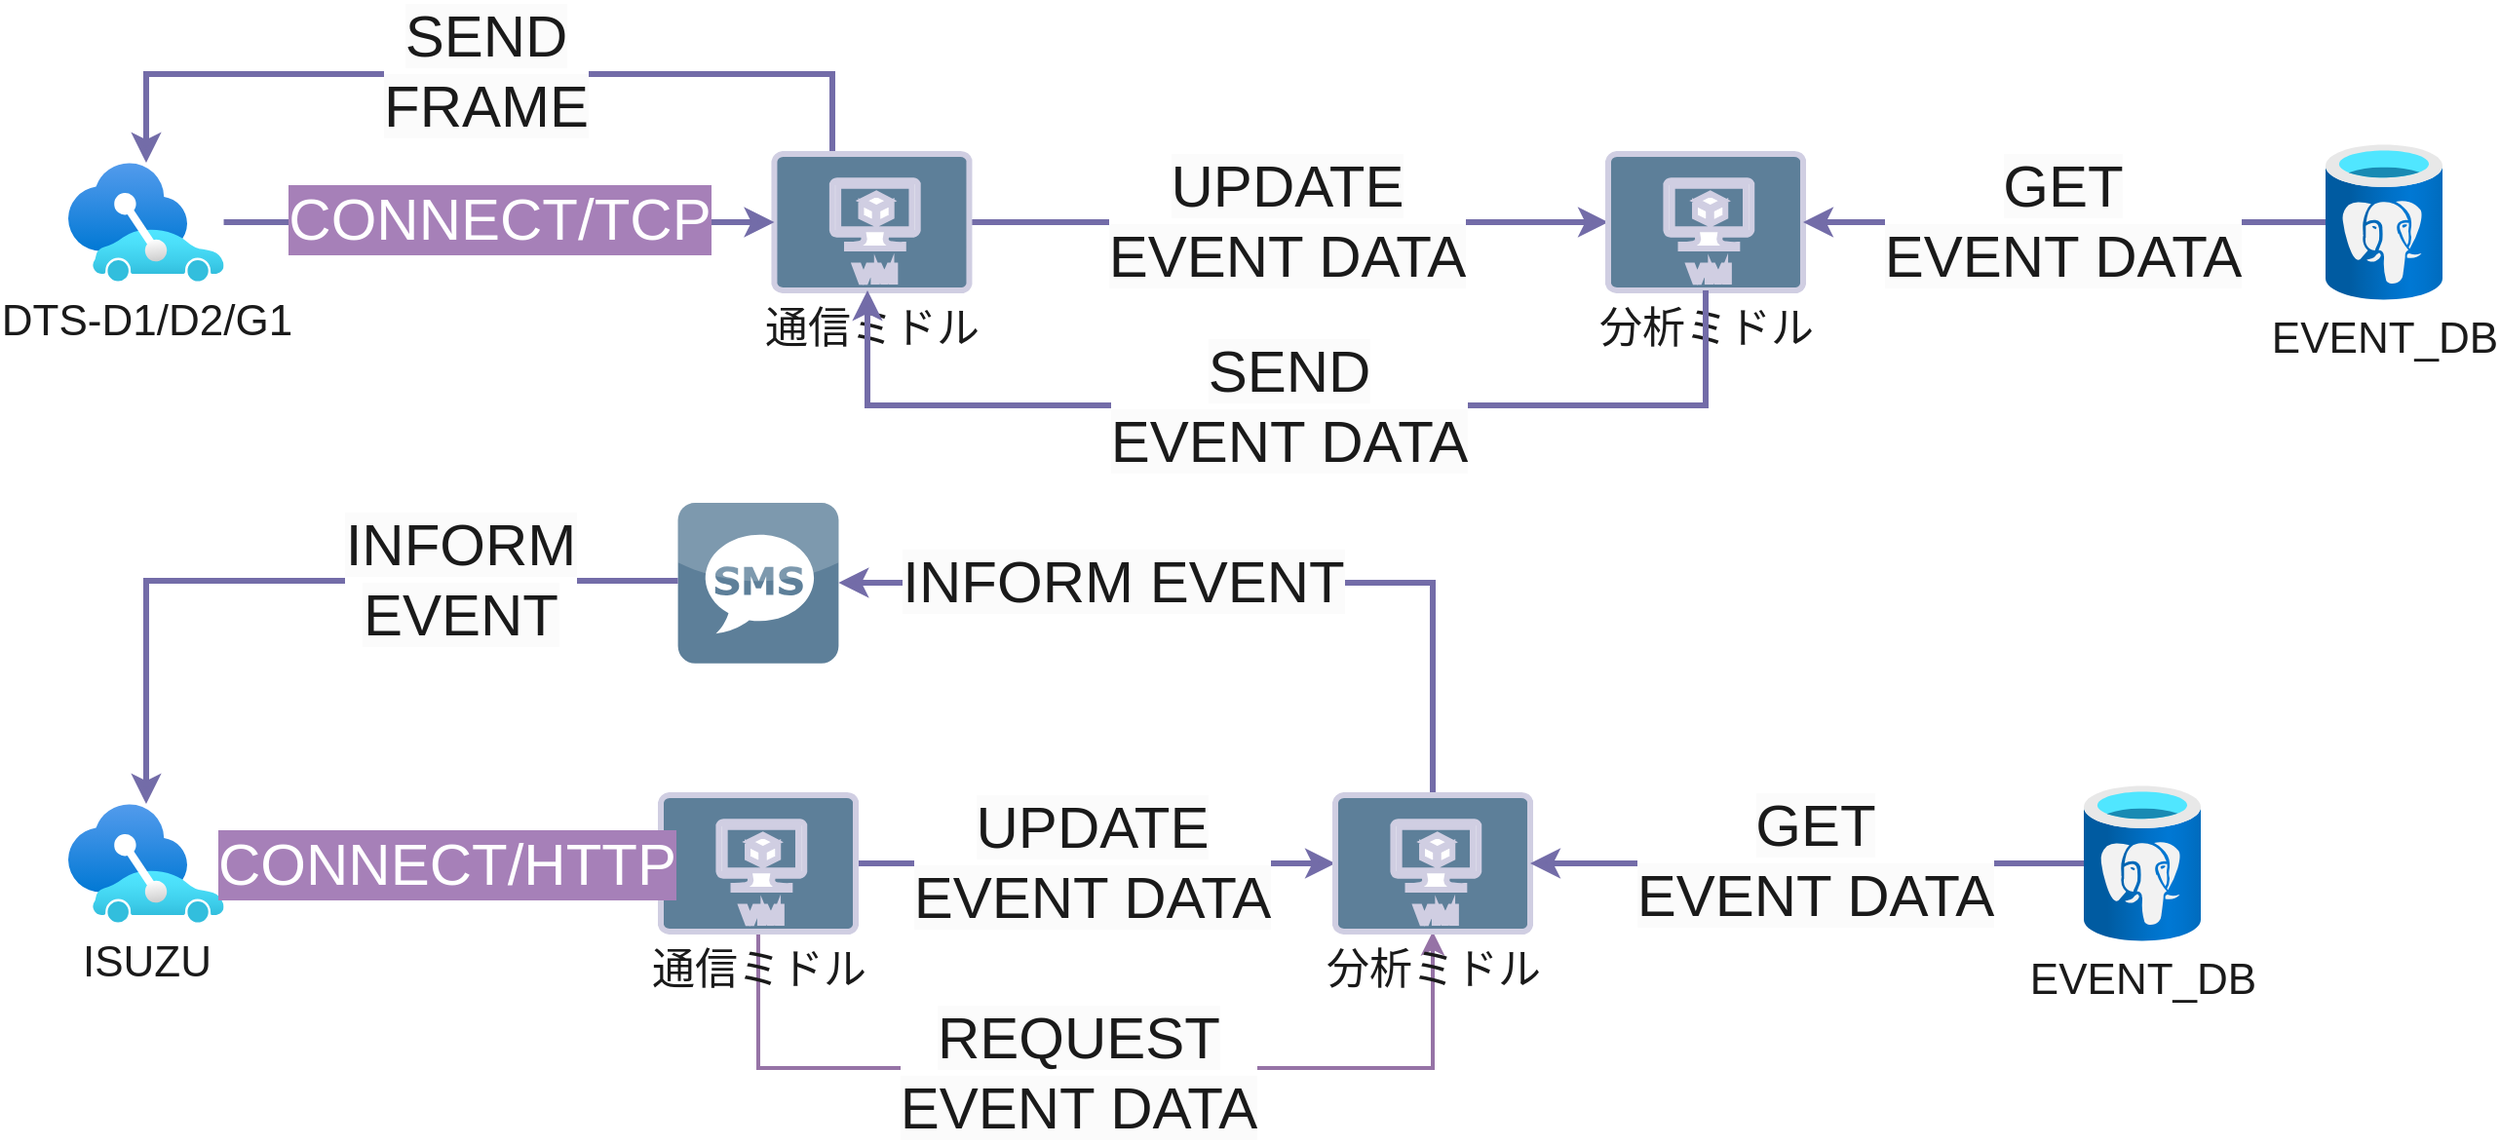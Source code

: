 <mxfile version="24.7.16" pages="3">
  <diagram name="V3-TTI" id="n_-BP2Z6rM-4rdSZ633D">
    <mxGraphModel dx="1467" dy="806" grid="1" gridSize="10" guides="1" tooltips="1" connect="1" arrows="1" fold="1" page="1" pageScale="1" pageWidth="827" pageHeight="1169" math="0" shadow="0">
      <root>
        <mxCell id="0" />
        <mxCell id="1" parent="0" />
        <mxCell id="bnF_GTkMxTmzhYA7cZSp-13" style="edgeStyle=orthogonalEdgeStyle;rounded=0;orthogonalLoop=1;jettySize=auto;html=1;startArrow=none;startFill=0;endArrow=classic;endFill=1;strokeWidth=3;strokeColor=#736CA8;labelBackgroundColor=none;fontColor=default;fontSize=22;" parent="1" source="bnF_GTkMxTmzhYA7cZSp-1" target="bnF_GTkMxTmzhYA7cZSp-2" edge="1">
          <mxGeometry relative="1" as="geometry" />
        </mxCell>
        <mxCell id="BQy1X_OXweIhYbrGlqar-3" value="&lt;span style=&quot;color: rgb(26, 26, 26); font-size: 30px; background-color: rgb(251, 251, 251);&quot;&gt;UPDATE&lt;/span&gt;&lt;div&gt;&lt;span style=&quot;color: rgb(26, 26, 26); font-size: 30px; background-color: rgb(251, 251, 251);&quot;&gt;EVENT DATA&lt;/span&gt;&lt;/div&gt;" style="edgeLabel;html=1;align=center;verticalAlign=middle;resizable=0;points=[];fontSize=30;" parent="bnF_GTkMxTmzhYA7cZSp-13" vertex="1" connectable="0">
          <mxGeometry x="-0.007" y="1" relative="1" as="geometry">
            <mxPoint as="offset" />
          </mxGeometry>
        </mxCell>
        <mxCell id="bnF_GTkMxTmzhYA7cZSp-16" style="edgeStyle=orthogonalEdgeStyle;rounded=0;orthogonalLoop=1;jettySize=auto;html=1;strokeWidth=3;strokeColor=#736CA8;labelBackgroundColor=none;fontColor=default;fontSize=22;" parent="1" source="bnF_GTkMxTmzhYA7cZSp-1" target="bnF_GTkMxTmzhYA7cZSp-10" edge="1">
          <mxGeometry relative="1" as="geometry">
            <Array as="points">
              <mxPoint x="432" y="40" />
              <mxPoint x="80" y="40" />
            </Array>
          </mxGeometry>
        </mxCell>
        <mxCell id="BQy1X_OXweIhYbrGlqar-2" value="&lt;span style=&quot;color: rgb(26, 26, 26); font-size: 30px; background-color: rgb(251, 251, 251);&quot;&gt;SEND&lt;/span&gt;&lt;div&gt;&lt;span style=&quot;color: rgb(26, 26, 26); font-size: 30px; background-color: rgb(251, 251, 251);&quot;&gt;FRAME&lt;/span&gt;&lt;/div&gt;" style="edgeLabel;html=1;align=center;verticalAlign=middle;resizable=0;points=[];fontSize=30;" parent="bnF_GTkMxTmzhYA7cZSp-16" vertex="1" connectable="0">
          <mxGeometry x="-0.001" y="-2" relative="1" as="geometry">
            <mxPoint as="offset" />
          </mxGeometry>
        </mxCell>
        <mxCell id="bnF_GTkMxTmzhYA7cZSp-1" value="通信ミドル" style="verticalLabelPosition=bottom;html=1;verticalAlign=top;align=center;strokeColor=#D0CEE2;fillColor=#5D7F99;shape=mxgraph.azure.virtual_machine;fontSize=22;strokeWidth=3;labelBackgroundColor=none;fontColor=#1A1A1A;" parent="1" vertex="1">
          <mxGeometry x="402.23" y="81" width="100" height="70" as="geometry" />
        </mxCell>
        <mxCell id="bnF_GTkMxTmzhYA7cZSp-2" value="分析ミドル" style="verticalLabelPosition=bottom;html=1;verticalAlign=top;align=center;strokeColor=#D0CEE2;fillColor=#5D7F99;shape=mxgraph.azure.virtual_machine;fontSize=22;strokeWidth=3;labelBackgroundColor=none;fontColor=#1A1A1A;" parent="1" vertex="1">
          <mxGeometry x="830" y="81" width="100" height="70" as="geometry" />
        </mxCell>
        <mxCell id="bnF_GTkMxTmzhYA7cZSp-9" style="edgeStyle=orthogonalEdgeStyle;rounded=0;orthogonalLoop=1;jettySize=auto;html=1;strokeWidth=3;strokeColor=#736CA8;labelBackgroundColor=none;fontColor=default;fontSize=22;" parent="1" source="bnF_GTkMxTmzhYA7cZSp-8" target="bnF_GTkMxTmzhYA7cZSp-2" edge="1">
          <mxGeometry relative="1" as="geometry" />
        </mxCell>
        <mxCell id="BQy1X_OXweIhYbrGlqar-5" value="&lt;span style=&quot;color: rgb(26, 26, 26); font-size: 30px; background-color: rgb(251, 251, 251);&quot;&gt;GET&lt;/span&gt;&lt;div&gt;&lt;span style=&quot;color: rgb(26, 26, 26); font-size: 30px; background-color: rgb(251, 251, 251);&quot;&gt;EVENT DATA&lt;/span&gt;&lt;/div&gt;" style="edgeLabel;html=1;align=center;verticalAlign=middle;resizable=0;points=[];fontSize=30;" parent="bnF_GTkMxTmzhYA7cZSp-9" vertex="1" connectable="0">
          <mxGeometry x="0.009" y="-1" relative="1" as="geometry">
            <mxPoint as="offset" />
          </mxGeometry>
        </mxCell>
        <mxCell id="bnF_GTkMxTmzhYA7cZSp-8" value="EVENT_DB" style="image;aspect=fixed;html=1;points=[];align=center;fontSize=22;image=img/lib/azure2/databases/Azure_Database_PostgreSQL_Server.svg;strokeWidth=3;fillColor=#5D7F99;strokeColor=#D0CEE2;labelBackgroundColor=none;fontColor=#1A1A1A;" parent="1" vertex="1">
          <mxGeometry x="1198" y="76" width="60" height="80" as="geometry" />
        </mxCell>
        <mxCell id="bnF_GTkMxTmzhYA7cZSp-10" value="DTS-D1/D2/G1" style="image;aspect=fixed;html=1;points=[];align=center;fontSize=22;image=img/lib/azure2/other/Connected_Vehicle_Platform.svg;strokeWidth=3;fillColor=#5D7F99;strokeColor=#D0CEE2;labelBackgroundColor=none;fontColor=#1A1A1A;" parent="1" vertex="1">
          <mxGeometry x="40" y="85.5" width="79.77" height="61" as="geometry" />
        </mxCell>
        <mxCell id="bnF_GTkMxTmzhYA7cZSp-12" style="edgeStyle=orthogonalEdgeStyle;rounded=0;orthogonalLoop=1;jettySize=auto;html=1;entryX=0;entryY=0.5;entryDx=0;entryDy=0;entryPerimeter=0;strokeWidth=3;strokeColor=#736CA8;labelBackgroundColor=none;fontColor=default;fontSize=22;" parent="1" source="bnF_GTkMxTmzhYA7cZSp-10" target="bnF_GTkMxTmzhYA7cZSp-1" edge="1">
          <mxGeometry relative="1" as="geometry" />
        </mxCell>
        <mxCell id="BQy1X_OXweIhYbrGlqar-1" value="&lt;span style=&quot;font-size: 30px;&quot;&gt;CONNECT/TCP&lt;/span&gt;" style="edgeLabel;html=1;align=center;verticalAlign=middle;resizable=0;points=[];fontSize=30;fontColor=#FFFFFF;labelBackgroundColor=#A680B8;" parent="bnF_GTkMxTmzhYA7cZSp-12" vertex="1" connectable="0">
          <mxGeometry x="0.008" y="2" relative="1" as="geometry">
            <mxPoint x="-2" as="offset" />
          </mxGeometry>
        </mxCell>
        <mxCell id="3nwgfoT_hswRjVwzcz-u-1" style="edgeStyle=orthogonalEdgeStyle;rounded=0;orthogonalLoop=1;jettySize=auto;html=1;strokeColor=#736CA8;fontColor=default;strokeWidth=3;labelBackgroundColor=none;fontSize=22;" parent="1" source="bnF_GTkMxTmzhYA7cZSp-2" target="bnF_GTkMxTmzhYA7cZSp-1" edge="1">
          <mxGeometry relative="1" as="geometry">
            <mxPoint x="880" y="290" as="sourcePoint" />
            <mxPoint x="452.23" y="220" as="targetPoint" />
            <Array as="points">
              <mxPoint x="880" y="210" />
              <mxPoint x="450" y="210" />
            </Array>
          </mxGeometry>
        </mxCell>
        <mxCell id="BQy1X_OXweIhYbrGlqar-4" value="&lt;span style=&quot;color: rgb(26, 26, 26); font-size: 30px; background-color: rgb(251, 251, 251);&quot;&gt;SEND&lt;/span&gt;&lt;div&gt;&lt;span style=&quot;color: rgb(26, 26, 26); font-size: 30px; background-color: rgb(251, 251, 251);&quot;&gt;EVENT DATA&lt;/span&gt;&lt;/div&gt;" style="edgeLabel;html=1;align=center;verticalAlign=middle;resizable=0;points=[];fontSize=30;" parent="3nwgfoT_hswRjVwzcz-u-1" vertex="1" connectable="0">
          <mxGeometry x="-0.004" relative="1" as="geometry">
            <mxPoint as="offset" />
          </mxGeometry>
        </mxCell>
        <mxCell id="q_5lCT05Onl2vClUrT04-1" style="edgeStyle=orthogonalEdgeStyle;rounded=1;orthogonalLoop=1;jettySize=auto;html=1;startArrow=none;startFill=0;endArrow=classic;endFill=1;strokeWidth=3;strokeColor=#736CA8;labelBackgroundColor=none;fontColor=default;fontSize=22;" parent="1" source="q_5lCT05Onl2vClUrT04-3" target="q_5lCT05Onl2vClUrT04-6" edge="1">
          <mxGeometry relative="1" as="geometry" />
        </mxCell>
        <mxCell id="q_5lCT05Onl2vClUrT04-2" value="&lt;span style=&quot;background-color: rgb(251, 251, 251); color: rgb(26, 26, 26);&quot;&gt;UPDATE&lt;/span&gt;&lt;div&gt;&lt;span style=&quot;background-color: rgb(251, 251, 251); color: rgb(26, 26, 26);&quot;&gt;EVENT DATA&lt;/span&gt;&lt;/div&gt;" style="edgeLabel;html=1;align=center;verticalAlign=middle;resizable=0;points=[];fontSize=30;" parent="q_5lCT05Onl2vClUrT04-1" vertex="1" connectable="0">
          <mxGeometry x="-0.016" y="1" relative="1" as="geometry">
            <mxPoint as="offset" />
          </mxGeometry>
        </mxCell>
        <mxCell id="2zDPT6uKjCHDk1diIaB2-3" style="edgeStyle=orthogonalEdgeStyle;rounded=0;orthogonalLoop=1;jettySize=auto;html=1;fillColor=#e1d5e7;strokeColor=#9673a6;strokeWidth=2;" edge="1" parent="1" source="q_5lCT05Onl2vClUrT04-3" target="q_5lCT05Onl2vClUrT04-6">
          <mxGeometry relative="1" as="geometry">
            <Array as="points">
              <mxPoint x="394" y="550" />
              <mxPoint x="740" y="550" />
            </Array>
          </mxGeometry>
        </mxCell>
        <mxCell id="2zDPT6uKjCHDk1diIaB2-5" value="&lt;font color=&quot;#1a1a1a&quot;&gt;&lt;span style=&quot;font-size: 30px; background-color: rgb(251, 251, 251);&quot;&gt;REQUEST&lt;/span&gt;&lt;/font&gt;&lt;br&gt;&lt;div style=&quot;font-size: 30px;&quot;&gt;&lt;span style=&quot;background-color: rgb(251, 251, 251); color: rgb(26, 26, 26);&quot;&gt;EVENT DATA&lt;/span&gt;&lt;/div&gt;" style="edgeLabel;html=1;align=center;verticalAlign=middle;resizable=0;points=[];" vertex="1" connectable="0" parent="2zDPT6uKjCHDk1diIaB2-3">
          <mxGeometry x="-0.037" y="-2" relative="1" as="geometry">
            <mxPoint as="offset" />
          </mxGeometry>
        </mxCell>
        <mxCell id="q_5lCT05Onl2vClUrT04-3" value="通信ミドル" style="verticalLabelPosition=bottom;html=1;verticalAlign=top;align=center;strokeColor=#D0CEE2;fillColor=#5D7F99;shape=mxgraph.azure.virtual_machine;fontSize=22;strokeWidth=3;labelBackgroundColor=none;fontColor=#1A1A1A;rounded=1;" parent="1" vertex="1">
          <mxGeometry x="344" y="410" width="100" height="70" as="geometry" />
        </mxCell>
        <mxCell id="q_5lCT05Onl2vClUrT04-4" style="edgeStyle=orthogonalEdgeStyle;rounded=0;orthogonalLoop=1;jettySize=auto;html=1;strokeColor=#736CA8;strokeWidth=3;labelBackgroundColor=none;fontColor=default;curved=0;fontSize=22;" parent="1" source="q_5lCT05Onl2vClUrT04-6" target="q_5lCT05Onl2vClUrT04-13" edge="1">
          <mxGeometry relative="1" as="geometry">
            <Array as="points">
              <mxPoint x="740" y="301" />
            </Array>
          </mxGeometry>
        </mxCell>
        <mxCell id="q_5lCT05Onl2vClUrT04-5" value="&lt;span style=&quot;color: rgb(26, 26, 26); font-size: 30px; background-color: rgb(251, 251, 251);&quot;&gt;INFORM EVENT&lt;/span&gt;" style="edgeLabel;html=1;align=center;verticalAlign=middle;resizable=0;points=[];fontSize=30;" parent="q_5lCT05Onl2vClUrT04-4" vertex="1" connectable="0">
          <mxGeometry x="0.296" y="-1" relative="1" as="geometry">
            <mxPoint as="offset" />
          </mxGeometry>
        </mxCell>
        <mxCell id="q_5lCT05Onl2vClUrT04-6" value="分析ミドル" style="verticalLabelPosition=bottom;html=1;verticalAlign=top;align=center;strokeColor=#D0CEE2;fillColor=#5D7F99;shape=mxgraph.azure.virtual_machine;fontSize=22;strokeWidth=3;labelBackgroundColor=none;fontColor=#1A1A1A;rounded=1;" parent="1" vertex="1">
          <mxGeometry x="690" y="410" width="100" height="70" as="geometry" />
        </mxCell>
        <mxCell id="q_5lCT05Onl2vClUrT04-7" style="edgeStyle=orthogonalEdgeStyle;rounded=1;orthogonalLoop=1;jettySize=auto;html=1;strokeWidth=3;strokeColor=#736CA8;labelBackgroundColor=none;fontColor=default;fontSize=22;" parent="1" source="q_5lCT05Onl2vClUrT04-9" target="q_5lCT05Onl2vClUrT04-6" edge="1">
          <mxGeometry relative="1" as="geometry" />
        </mxCell>
        <mxCell id="q_5lCT05Onl2vClUrT04-8" value="&lt;span style=&quot;color: rgb(26, 26, 26); font-size: 30px; background-color: rgb(251, 251, 251);&quot;&gt;GET&lt;/span&gt;&lt;div&gt;&lt;span style=&quot;color: rgb(26, 26, 26); font-size: 30px; background-color: rgb(251, 251, 251);&quot;&gt;EVENT DATA&lt;/span&gt;&lt;/div&gt;" style="edgeLabel;html=1;align=center;verticalAlign=middle;resizable=0;points=[];fontSize=30;" parent="q_5lCT05Onl2vClUrT04-7" vertex="1" connectable="0">
          <mxGeometry x="-0.025" y="-2" relative="1" as="geometry">
            <mxPoint as="offset" />
          </mxGeometry>
        </mxCell>
        <mxCell id="q_5lCT05Onl2vClUrT04-9" value="EVENT_DB" style="image;aspect=fixed;html=1;points=[];align=center;fontSize=22;image=img/lib/azure2/databases/Azure_Database_PostgreSQL_Server.svg;strokeWidth=3;fillColor=#5D7F99;strokeColor=#D0CEE2;labelBackgroundColor=none;fontColor=#1A1A1A;rounded=1;" parent="1" vertex="1">
          <mxGeometry x="1074" y="405" width="60" height="80" as="geometry" />
        </mxCell>
        <mxCell id="q_5lCT05Onl2vClUrT04-10" value="ISUZU" style="image;aspect=fixed;html=1;points=[];align=center;fontSize=22;image=img/lib/azure2/other/Connected_Vehicle_Platform.svg;strokeWidth=3;fillColor=#5D7F99;strokeColor=#D0CEE2;labelBackgroundColor=none;fontColor=#1A1A1A;rounded=1;" parent="1" vertex="1">
          <mxGeometry x="40" y="414.5" width="79.77" height="61" as="geometry" />
        </mxCell>
        <mxCell id="q_5lCT05Onl2vClUrT04-11" style="edgeStyle=orthogonalEdgeStyle;rounded=1;orthogonalLoop=1;jettySize=auto;html=1;entryX=0;entryY=0.5;entryDx=0;entryDy=0;entryPerimeter=0;strokeWidth=3;strokeColor=#736CA8;labelBackgroundColor=none;fontColor=default;fontSize=22;" parent="1" source="q_5lCT05Onl2vClUrT04-10" target="q_5lCT05Onl2vClUrT04-3" edge="1">
          <mxGeometry relative="1" as="geometry" />
        </mxCell>
        <mxCell id="q_5lCT05Onl2vClUrT04-12" value="&lt;span style=&quot;font-size: 30px;&quot;&gt;CONNECT/HTTP&lt;/span&gt;" style="edgeLabel;html=1;align=center;verticalAlign=middle;resizable=0;points=[];fontSize=30;fontColor=#FFFFFF;labelBackgroundColor=#A680B8;" parent="q_5lCT05Onl2vClUrT04-11" vertex="1" connectable="0">
          <mxGeometry x="0.011" relative="1" as="geometry">
            <mxPoint as="offset" />
          </mxGeometry>
        </mxCell>
        <mxCell id="q_5lCT05Onl2vClUrT04-13" value="" style="dashed=0;outlineConnect=0;html=1;align=center;labelPosition=center;verticalLabelPosition=bottom;verticalAlign=top;shape=mxgraph.webicons.sms;fillColor=#5D7F99;labelBackgroundColor=none;strokeColor=#D0CEE2;fontColor=#1A1A1A;rounded=1;fontSize=22;" parent="1" vertex="1">
          <mxGeometry x="352.8" y="260" width="82.4" height="82.4" as="geometry" />
        </mxCell>
        <mxCell id="q_5lCT05Onl2vClUrT04-14" style="edgeStyle=orthogonalEdgeStyle;rounded=0;orthogonalLoop=1;jettySize=auto;html=1;strokeColor=#736CA8;strokeWidth=3;labelBackgroundColor=none;fontColor=default;curved=0;fontSize=22;" parent="1" source="q_5lCT05Onl2vClUrT04-13" target="q_5lCT05Onl2vClUrT04-10" edge="1">
          <mxGeometry relative="1" as="geometry">
            <Array as="points">
              <mxPoint x="80" y="300" />
            </Array>
          </mxGeometry>
        </mxCell>
        <mxCell id="q_5lCT05Onl2vClUrT04-15" value="&lt;span style=&quot;color: rgb(26, 26, 26); font-size: 30px; background-color: rgb(251, 251, 251);&quot;&gt;INFORM&lt;/span&gt;&lt;div&gt;&lt;span style=&quot;color: rgb(26, 26, 26); font-size: 30px; background-color: rgb(251, 251, 251);&quot;&gt;EVENT&lt;/span&gt;&lt;/div&gt;" style="edgeLabel;html=1;align=center;verticalAlign=middle;resizable=0;points=[];fontSize=30;" parent="q_5lCT05Onl2vClUrT04-14" vertex="1" connectable="0">
          <mxGeometry x="-0.421" y="-1" relative="1" as="geometry">
            <mxPoint as="offset" />
          </mxGeometry>
        </mxCell>
      </root>
    </mxGraphModel>
  </diagram>
  <diagram id="DDAeKijsnJYqkCSE0EXT" name="V3-ISUZU">
    <mxGraphModel dx="1386" dy="806" grid="1" gridSize="10" guides="1" tooltips="1" connect="1" arrows="1" fold="1" page="1" pageScale="1" pageWidth="827" pageHeight="1169" math="0" shadow="0">
      <root>
        <mxCell id="0" />
        <mxCell id="1" parent="0" />
        <mxCell id="71qHSc86nhLidYFrZ0Hx-1" style="edgeStyle=orthogonalEdgeStyle;rounded=1;orthogonalLoop=1;jettySize=auto;html=1;startArrow=none;startFill=0;endArrow=classic;endFill=1;strokeWidth=3;strokeColor=#736CA8;labelBackgroundColor=none;fontColor=default;" parent="1" source="71qHSc86nhLidYFrZ0Hx-3" target="71qHSc86nhLidYFrZ0Hx-4" edge="1">
          <mxGeometry relative="1" as="geometry" />
        </mxCell>
        <mxCell id="hnUC-xHkSyoxEst1gzkh-5" value="&lt;span style=&quot;color: rgb(26, 26, 26); font-size: 16px; background-color: rgb(251, 251, 251);&quot;&gt;REQ EVENT DATA&lt;/span&gt;" style="edgeLabel;html=1;align=center;verticalAlign=middle;resizable=0;points=[];" vertex="1" connectable="0" parent="71qHSc86nhLidYFrZ0Hx-1">
          <mxGeometry x="-0.016" y="1" relative="1" as="geometry">
            <mxPoint as="offset" />
          </mxGeometry>
        </mxCell>
        <mxCell id="71qHSc86nhLidYFrZ0Hx-3" value="通信ミドル" style="verticalLabelPosition=bottom;html=1;verticalAlign=top;align=center;strokeColor=#D0CEE2;fillColor=#5D7F99;shape=mxgraph.azure.virtual_machine;fontSize=16;strokeWidth=3;labelBackgroundColor=none;fontColor=#1A1A1A;rounded=1;" parent="1" vertex="1">
          <mxGeometry x="454" y="280" width="100" height="70" as="geometry" />
        </mxCell>
        <mxCell id="t9agoga5QZjk2vCG1AxP-9" style="edgeStyle=orthogonalEdgeStyle;rounded=1;orthogonalLoop=1;jettySize=auto;html=1;strokeColor=#736CA8;strokeWidth=3;labelBackgroundColor=none;fontColor=default;" parent="1" source="71qHSc86nhLidYFrZ0Hx-4" target="t9agoga5QZjk2vCG1AxP-8" edge="1">
          <mxGeometry relative="1" as="geometry">
            <Array as="points">
              <mxPoint x="850" y="150" />
            </Array>
          </mxGeometry>
        </mxCell>
        <mxCell id="hnUC-xHkSyoxEst1gzkh-3" value="&lt;span style=&quot;color: rgb(26, 26, 26); font-size: 16px; background-color: rgb(251, 251, 251);&quot;&gt;INFORM EVENT&lt;/span&gt;" style="edgeLabel;html=1;align=center;verticalAlign=middle;resizable=0;points=[];" vertex="1" connectable="0" parent="t9agoga5QZjk2vCG1AxP-9">
          <mxGeometry x="0.296" y="-1" relative="1" as="geometry">
            <mxPoint as="offset" />
          </mxGeometry>
        </mxCell>
        <mxCell id="71qHSc86nhLidYFrZ0Hx-4" value="分析ミドル" style="verticalLabelPosition=bottom;html=1;verticalAlign=top;align=center;strokeColor=#D0CEE2;fillColor=#5D7F99;shape=mxgraph.azure.virtual_machine;fontSize=16;strokeWidth=3;labelBackgroundColor=none;fontColor=#1A1A1A;rounded=1;" parent="1" vertex="1">
          <mxGeometry x="800" y="280" width="100" height="70" as="geometry" />
        </mxCell>
        <mxCell id="71qHSc86nhLidYFrZ0Hx-5" style="edgeStyle=orthogonalEdgeStyle;rounded=1;orthogonalLoop=1;jettySize=auto;html=1;strokeWidth=3;strokeColor=#736CA8;labelBackgroundColor=none;fontColor=default;" parent="1" source="71qHSc86nhLidYFrZ0Hx-6" target="71qHSc86nhLidYFrZ0Hx-4" edge="1">
          <mxGeometry relative="1" as="geometry" />
        </mxCell>
        <mxCell id="hnUC-xHkSyoxEst1gzkh-6" value="&lt;span style=&quot;color: rgb(26, 26, 26); font-size: 16px; background-color: rgb(251, 251, 251);&quot;&gt;GET EVENT DATA&lt;/span&gt;" style="edgeLabel;html=1;align=center;verticalAlign=middle;resizable=0;points=[];" vertex="1" connectable="0" parent="71qHSc86nhLidYFrZ0Hx-5">
          <mxGeometry x="-0.025" y="-2" relative="1" as="geometry">
            <mxPoint as="offset" />
          </mxGeometry>
        </mxCell>
        <mxCell id="71qHSc86nhLidYFrZ0Hx-6" value="EVENT_DB" style="image;aspect=fixed;html=1;points=[];align=center;fontSize=16;image=img/lib/azure2/databases/Azure_Database_PostgreSQL_Server.svg;strokeWidth=3;fillColor=#5D7F99;strokeColor=#D0CEE2;labelBackgroundColor=none;fontColor=#1A1A1A;rounded=1;" parent="1" vertex="1">
          <mxGeometry x="1136" y="275" width="60" height="80" as="geometry" />
        </mxCell>
        <mxCell id="71qHSc86nhLidYFrZ0Hx-7" value="ISUZU" style="image;aspect=fixed;html=1;points=[];align=center;fontSize=16;image=img/lib/azure2/other/Connected_Vehicle_Platform.svg;strokeWidth=3;fillColor=#5D7F99;strokeColor=#D0CEE2;labelBackgroundColor=none;fontColor=#1A1A1A;rounded=1;" parent="1" vertex="1">
          <mxGeometry x="170" y="284.5" width="79.77" height="61" as="geometry" />
        </mxCell>
        <mxCell id="71qHSc86nhLidYFrZ0Hx-8" style="edgeStyle=orthogonalEdgeStyle;rounded=1;orthogonalLoop=1;jettySize=auto;html=1;entryX=0;entryY=0.5;entryDx=0;entryDy=0;entryPerimeter=0;strokeWidth=3;strokeColor=#736CA8;labelBackgroundColor=none;fontColor=default;" parent="1" source="71qHSc86nhLidYFrZ0Hx-7" target="71qHSc86nhLidYFrZ0Hx-3" edge="1">
          <mxGeometry relative="1" as="geometry" />
        </mxCell>
        <mxCell id="hnUC-xHkSyoxEst1gzkh-4" value="&lt;span style=&quot;color: rgb(26, 26, 26); font-size: 16px; background-color: rgb(251, 251, 251);&quot;&gt;CONNECT/HTTP&lt;/span&gt;" style="edgeLabel;html=1;align=center;verticalAlign=middle;resizable=0;points=[];" vertex="1" connectable="0" parent="71qHSc86nhLidYFrZ0Hx-8">
          <mxGeometry x="0.011" relative="1" as="geometry">
            <mxPoint as="offset" />
          </mxGeometry>
        </mxCell>
        <mxCell id="t9agoga5QZjk2vCG1AxP-8" value="" style="dashed=0;outlineConnect=0;html=1;align=center;labelPosition=center;verticalLabelPosition=bottom;verticalAlign=top;shape=mxgraph.webicons.sms;fillColor=#5D7F99;labelBackgroundColor=none;strokeColor=#D0CEE2;fontColor=#1A1A1A;rounded=1;" parent="1" vertex="1">
          <mxGeometry x="430" y="100" width="102.4" height="102.4" as="geometry" />
        </mxCell>
        <mxCell id="t9agoga5QZjk2vCG1AxP-10" style="edgeStyle=orthogonalEdgeStyle;rounded=1;orthogonalLoop=1;jettySize=auto;html=1;entryX=0;entryY=0.582;entryDx=0;entryDy=0;entryPerimeter=0;strokeColor=#736CA8;strokeWidth=3;labelBackgroundColor=none;fontColor=default;" parent="1" source="t9agoga5QZjk2vCG1AxP-8" target="71qHSc86nhLidYFrZ0Hx-7" edge="1">
          <mxGeometry relative="1" as="geometry">
            <Array as="points">
              <mxPoint x="110" y="151" />
              <mxPoint x="110" y="320" />
            </Array>
          </mxGeometry>
        </mxCell>
        <mxCell id="hnUC-xHkSyoxEst1gzkh-2" value="&lt;span style=&quot;color: rgb(26, 26, 26); font-size: 16px; background-color: rgb(251, 251, 251);&quot;&gt;INFORM EVENT&lt;/span&gt;" style="edgeLabel;html=1;align=center;verticalAlign=middle;resizable=0;points=[];" vertex="1" connectable="0" parent="t9agoga5QZjk2vCG1AxP-10">
          <mxGeometry x="-0.421" y="-1" relative="1" as="geometry">
            <mxPoint as="offset" />
          </mxGeometry>
        </mxCell>
      </root>
    </mxGraphModel>
  </diagram>
  <diagram id="ljmRO6rFjo8l1jXLBo1G" name="MQTT+HTTP">
    <mxGraphModel dx="1467" dy="806" grid="1" gridSize="10" guides="1" tooltips="1" connect="1" arrows="1" fold="1" page="1" pageScale="1" pageWidth="827" pageHeight="1169" math="0" shadow="0">
      <root>
        <mxCell id="0" />
        <mxCell id="1" parent="0" />
        <mxCell id="wl3WMXJQGJGkQpaOGLGE-1" style="rounded=0;orthogonalLoop=1;jettySize=auto;html=1;labelBackgroundColor=none;strokeColor=#736CA8;fontColor=default;strokeWidth=2;fontSize=22;" parent="1" source="wl3WMXJQGJGkQpaOGLGE-3" target="wl3WMXJQGJGkQpaOGLGE-13" edge="1">
          <mxGeometry relative="1" as="geometry" />
        </mxCell>
        <mxCell id="wl3WMXJQGJGkQpaOGLGE-2" value="connect/HTTP" style="edgeLabel;html=1;align=center;verticalAlign=middle;resizable=0;points=[];strokeColor=#D0CEE2;fontColor=#FFFFFF;fillColor=#5D7F99;fontSize=30;labelBackgroundColor=#A680B8;" parent="wl3WMXJQGJGkQpaOGLGE-1" vertex="1" connectable="0">
          <mxGeometry x="-0.004" y="1" relative="1" as="geometry">
            <mxPoint x="1" as="offset" />
          </mxGeometry>
        </mxCell>
        <mxCell id="wl3WMXJQGJGkQpaOGLGE-3" value="DTS-G2" style="image;aspect=fixed;html=1;points=[];align=center;fontSize=22;image=img/lib/azure2/other/Connected_Vehicle_Platform.svg;shadow=0;labelBackgroundColor=none;fillColor=#5D7F99;strokeColor=#D0CEE2;fontColor=#1A1A1A;" parent="1" vertex="1">
          <mxGeometry x="60" y="233" width="68" height="52" as="geometry" />
        </mxCell>
        <mxCell id="wl3WMXJQGJGkQpaOGLGE-4" style="edgeStyle=orthogonalEdgeStyle;rounded=0;orthogonalLoop=1;jettySize=auto;html=1;elbow=vertical;labelBackgroundColor=none;strokeColor=#736CA8;fontColor=default;startArrow=none;startFill=0;strokeWidth=2;endArrow=classic;endFill=1;fontSize=22;" parent="1" source="wl3WMXJQGJGkQpaOGLGE-8" target="wl3WMXJQGJGkQpaOGLGE-13" edge="1">
          <mxGeometry relative="1" as="geometry">
            <Array as="points">
              <mxPoint x="509" y="195" />
              <mxPoint x="509" y="195" />
            </Array>
          </mxGeometry>
        </mxCell>
        <mxCell id="wl3WMXJQGJGkQpaOGLGE-5" value="inform&lt;div&gt;event message&lt;/div&gt;" style="edgeLabel;html=1;align=center;verticalAlign=middle;resizable=0;points=[];strokeColor=#D0CEE2;fontColor=#1A1A1A;fillColor=#5D7F99;fontSize=30;" parent="wl3WMXJQGJGkQpaOGLGE-4" vertex="1" connectable="0">
          <mxGeometry x="-0.008" relative="1" as="geometry">
            <mxPoint y="67" as="offset" />
          </mxGeometry>
        </mxCell>
        <mxCell id="wl3WMXJQGJGkQpaOGLGE-6" style="edgeStyle=orthogonalEdgeStyle;rounded=0;orthogonalLoop=1;jettySize=auto;html=1;fillColor=#e1d5e7;strokeColor=#9673a6;strokeWidth=2;fontSize=22;" parent="1" source="wl3WMXJQGJGkQpaOGLGE-8" target="wl3WMXJQGJGkQpaOGLGE-33" edge="1">
          <mxGeometry relative="1" as="geometry">
            <Array as="points">
              <mxPoint x="509" y="270" />
            </Array>
          </mxGeometry>
        </mxCell>
        <mxCell id="wl3WMXJQGJGkQpaOGLGE-7" value="&lt;span style=&quot;color: rgb(26, 26, 26); font-size: 30px;&quot;&gt;inform&lt;/span&gt;&lt;div&gt;&lt;span style=&quot;color: rgb(26, 26, 26); font-size: 30px;&quot;&gt;event message&lt;/span&gt;&lt;/div&gt;" style="edgeLabel;html=1;align=center;verticalAlign=middle;resizable=0;points=[];fontSize=30;" parent="wl3WMXJQGJGkQpaOGLGE-6" vertex="1" connectable="0">
          <mxGeometry x="0.321" relative="1" as="geometry">
            <mxPoint as="offset" />
          </mxGeometry>
        </mxCell>
        <mxCell id="wl3WMXJQGJGkQpaOGLGE-8" value="MQTT Broker" style="sketch=0;outlineConnect=0;fontColor=#1A1A1A;fillColor=#5D7F99;strokeColor=none;dashed=0;verticalLabelPosition=bottom;verticalAlign=top;align=center;html=1;fontSize=22;fontStyle=0;aspect=fixed;pointerEvents=1;shape=mxgraph.aws4.mq_broker;labelBackgroundColor=none;" parent="1" vertex="1">
          <mxGeometry x="470" y="115" width="78" height="69" as="geometry" />
        </mxCell>
        <mxCell id="wl3WMXJQGJGkQpaOGLGE-9" style="edgeStyle=orthogonalEdgeStyle;rounded=0;orthogonalLoop=1;jettySize=auto;html=1;labelBackgroundColor=none;strokeColor=#736CA8;fontColor=default;strokeWidth=2;fontSize=22;" parent="1" source="wl3WMXJQGJGkQpaOGLGE-13" target="wl3WMXJQGJGkQpaOGLGE-20" edge="1">
          <mxGeometry relative="1" as="geometry" />
        </mxCell>
        <mxCell id="wl3WMXJQGJGkQpaOGLGE-10" value="update&lt;div&gt;event data&lt;/div&gt;" style="edgeLabel;html=1;align=center;verticalAlign=middle;resizable=0;points=[];strokeColor=#D0CEE2;fontColor=#1A1A1A;fillColor=#5D7F99;fontSize=30;" parent="wl3WMXJQGJGkQpaOGLGE-9" vertex="1" connectable="0">
          <mxGeometry x="-0.004" y="1" relative="1" as="geometry">
            <mxPoint as="offset" />
          </mxGeometry>
        </mxCell>
        <mxCell id="wl3WMXJQGJGkQpaOGLGE-11" style="edgeStyle=orthogonalEdgeStyle;rounded=0;orthogonalLoop=1;jettySize=auto;html=1;fontColor=default;strokeWidth=2;startArrow=none;startFill=0;endArrow=classic;endFill=1;labelBackgroundColor=none;fillColor=#f8cecc;strokeColor=#b85450;fontSize=22;" parent="1" source="wl3WMXJQGJGkQpaOGLGE-13" target="wl3WMXJQGJGkQpaOGLGE-8" edge="1">
          <mxGeometry relative="1" as="geometry">
            <mxPoint x="509" y="195" as="targetPoint" />
            <Array as="points">
              <mxPoint x="629" y="479" />
              <mxPoint x="629" y="149" />
            </Array>
          </mxGeometry>
        </mxCell>
        <mxCell id="wl3WMXJQGJGkQpaOGLGE-12" value="subscribe&lt;div&gt;topic/MQTT&lt;/div&gt;" style="edgeLabel;html=1;align=center;verticalAlign=middle;resizable=0;points=[];strokeColor=#D0CEE2;fontColor=#FFFFFF;fillColor=#5D7F99;fontSize=30;labelBackgroundColor=#EA6B66;" parent="wl3WMXJQGJGkQpaOGLGE-11" vertex="1" connectable="0">
          <mxGeometry x="-0.006" relative="1" as="geometry">
            <mxPoint x="-1" y="-47" as="offset" />
          </mxGeometry>
        </mxCell>
        <mxCell id="wl3WMXJQGJGkQpaOGLGE-13" value="アダプト" style="sketch=0;outlineConnect=0;fontColor=#1A1A1A;strokeColor=#D0CEE2;fillColor=#5D7F99;dashed=0;verticalLabelPosition=middle;verticalAlign=bottom;align=center;html=1;whiteSpace=wrap;fontSize=22;fontStyle=0;spacing=3;shape=mxgraph.aws4.productIcon;prIcon=mxgraph.aws4.ecs;labelBackgroundColor=none;" parent="1" vertex="1">
          <mxGeometry x="469" y="424" width="101" height="136" as="geometry" />
        </mxCell>
        <mxCell id="wl3WMXJQGJGkQpaOGLGE-14" style="rounded=0;orthogonalLoop=1;jettySize=auto;html=1;endArrow=classic;endFill=1;startArrow=none;startFill=0;labelBackgroundColor=none;strokeColor=#736CA8;fontColor=default;strokeWidth=2;fontSize=22;" parent="1" source="wl3WMXJQGJGkQpaOGLGE-16" target="wl3WMXJQGJGkQpaOGLGE-13" edge="1">
          <mxGeometry relative="1" as="geometry" />
        </mxCell>
        <mxCell id="wl3WMXJQGJGkQpaOGLGE-15" value="connect/HTTP" style="edgeLabel;html=1;align=center;verticalAlign=middle;resizable=0;points=[];strokeColor=#D0CEE2;fontColor=#FFFFFF;fillColor=#5D7F99;fontSize=30;labelBackgroundColor=#A680B8;" parent="wl3WMXJQGJGkQpaOGLGE-14" vertex="1" connectable="0">
          <mxGeometry relative="1" as="geometry">
            <mxPoint as="offset" />
          </mxGeometry>
        </mxCell>
        <mxCell id="wl3WMXJQGJGkQpaOGLGE-16" value="ISUZU" style="image;aspect=fixed;html=1;points=[];align=center;fontSize=22;image=img/lib/azure2/other/Connected_Vehicle_Platform.svg;shadow=0;labelBackgroundColor=none;fillColor=#5D7F99;strokeColor=#D0CEE2;fontColor=#1A1A1A;" parent="1" vertex="1">
          <mxGeometry x="60" y="389" width="68" height="52" as="geometry" />
        </mxCell>
        <mxCell id="wl3WMXJQGJGkQpaOGLGE-17" style="edgeStyle=none;rounded=0;orthogonalLoop=1;jettySize=auto;html=1;labelBackgroundColor=none;strokeColor=#736CA8;fontColor=default;strokeWidth=2;fontSize=22;" parent="1" source="wl3WMXJQGJGkQpaOGLGE-19" target="wl3WMXJQGJGkQpaOGLGE-13" edge="1">
          <mxGeometry relative="1" as="geometry" />
        </mxCell>
        <mxCell id="wl3WMXJQGJGkQpaOGLGE-18" value="connect/TCP" style="edgeLabel;html=1;align=center;verticalAlign=middle;resizable=0;points=[];strokeColor=#D0CEE2;fontColor=#FFFFFF;fillColor=#5D7F99;fontSize=30;labelBackgroundColor=#A680B8;" parent="wl3WMXJQGJGkQpaOGLGE-17" vertex="1" connectable="0">
          <mxGeometry x="-0.004" y="2" relative="1" as="geometry">
            <mxPoint as="offset" />
          </mxGeometry>
        </mxCell>
        <mxCell id="wl3WMXJQGJGkQpaOGLGE-19" value="DTS-D1/D2/G1" style="image;aspect=fixed;html=1;points=[];align=center;fontSize=22;image=img/lib/azure2/other/Connected_Vehicle_Platform.svg;shadow=0;labelBackgroundColor=none;fillColor=#5D7F99;strokeColor=#D0CEE2;fontColor=#1A1A1A;" parent="1" vertex="1">
          <mxGeometry x="60" y="554" width="68" height="52" as="geometry" />
        </mxCell>
        <mxCell id="wl3WMXJQGJGkQpaOGLGE-20" value="&lt;div style=&quot;font-size: 22px;&quot;&gt;コア&lt;/div&gt;" style="sketch=0;outlineConnect=0;fontColor=#1A1A1A;strokeColor=#D0CEE2;fillColor=#5D7F99;dashed=0;verticalLabelPosition=middle;verticalAlign=bottom;align=center;html=1;whiteSpace=wrap;fontSize=22;fontStyle=0;spacing=3;shape=mxgraph.aws4.productIcon;prIcon=mxgraph.aws4.ecs;labelBackgroundColor=none;" parent="1" vertex="1">
          <mxGeometry x="1076.5" y="437" width="80" height="110" as="geometry" />
        </mxCell>
        <mxCell id="wl3WMXJQGJGkQpaOGLGE-21" style="edgeStyle=orthogonalEdgeStyle;rounded=0;orthogonalLoop=1;jettySize=auto;html=1;strokeColor=#736CA8;fontColor=#1A1A1A;strokeWidth=2;fontSize=22;" parent="1" source="wl3WMXJQGJGkQpaOGLGE-23" target="wl3WMXJQGJGkQpaOGLGE-26" edge="1">
          <mxGeometry relative="1" as="geometry" />
        </mxCell>
        <mxCell id="wl3WMXJQGJGkQpaOGLGE-22" value="get&lt;div&gt;event data&lt;/div&gt;" style="edgeLabel;html=1;align=center;verticalAlign=middle;resizable=0;points=[];strokeColor=#D0CEE2;fontColor=#1A1A1A;fillColor=#5D7F99;fontSize=30;" parent="wl3WMXJQGJGkQpaOGLGE-21" vertex="1" connectable="0">
          <mxGeometry x="-0.017" relative="1" as="geometry">
            <mxPoint as="offset" />
          </mxGeometry>
        </mxCell>
        <mxCell id="wl3WMXJQGJGkQpaOGLGE-23" value="EVENT_DB" style="sketch=0;outlineConnect=0;fontColor=#1A1A1A;strokeColor=#D0CEE2;fillColor=#5D7F99;dashed=0;verticalLabelPosition=middle;verticalAlign=bottom;align=center;html=1;whiteSpace=wrap;fontSize=22;fontStyle=0;spacing=3;shape=mxgraph.aws4.productIcon;prIcon=mxgraph.aws4.aurora;labelBackgroundColor=none;" parent="1" vertex="1">
          <mxGeometry x="1057" y="94.5" width="119" height="155.5" as="geometry" />
        </mxCell>
        <mxCell id="wl3WMXJQGJGkQpaOGLGE-24" style="edgeStyle=elbowEdgeStyle;rounded=0;orthogonalLoop=1;jettySize=auto;elbow=horizontal;html=1;labelBackgroundColor=none;strokeColor=#736CA8;fontColor=default;strokeWidth=2;fontSize=22;" parent="1" source="wl3WMXJQGJGkQpaOGLGE-26" target="wl3WMXJQGJGkQpaOGLGE-8" edge="1">
          <mxGeometry relative="1" as="geometry">
            <Array as="points">
              <mxPoint x="619" y="40" />
            </Array>
          </mxGeometry>
        </mxCell>
        <mxCell id="wl3WMXJQGJGkQpaOGLGE-25" value="push&lt;div&gt;event message&lt;/div&gt;" style="edgeLabel;html=1;align=center;verticalAlign=middle;resizable=0;points=[];strokeColor=#D0CEE2;fontColor=#1A1A1A;fillColor=#5D7F99;fontSize=30;" parent="wl3WMXJQGJGkQpaOGLGE-24" vertex="1" connectable="0">
          <mxGeometry x="0.191" y="-1" relative="1" as="geometry">
            <mxPoint x="49" y="1" as="offset" />
          </mxGeometry>
        </mxCell>
        <mxCell id="wl3WMXJQGJGkQpaOGLGE-26" value="&lt;div style=&quot;font-size: 22px;&quot;&gt;バッチ&lt;/div&gt;" style="sketch=0;outlineConnect=0;fontColor=#1A1A1A;strokeColor=#D0CEE2;fillColor=#5D7F99;dashed=0;verticalLabelPosition=middle;verticalAlign=bottom;align=center;html=1;whiteSpace=wrap;fontSize=22;fontStyle=0;spacing=3;shape=mxgraph.aws4.productIcon;prIcon=mxgraph.aws4.ecs;labelBackgroundColor=none;" parent="1" vertex="1">
          <mxGeometry x="754" y="117.25" width="80" height="110" as="geometry" />
        </mxCell>
        <mxCell id="wl3WMXJQGJGkQpaOGLGE-27" style="edgeStyle=orthogonalEdgeStyle;rounded=0;orthogonalLoop=1;jettySize=auto;html=1;entryX=1;entryY=0.596;entryDx=0;entryDy=0;entryPerimeter=0;strokeColor=#736CA8;fontColor=#1A1A1A;strokeWidth=2;fontSize=22;" parent="1" source="wl3WMXJQGJGkQpaOGLGE-13" target="wl3WMXJQGJGkQpaOGLGE-19" edge="1">
          <mxGeometry relative="1" as="geometry">
            <Array as="points">
              <mxPoint x="509" y="585" />
            </Array>
          </mxGeometry>
        </mxCell>
        <mxCell id="wl3WMXJQGJGkQpaOGLGE-28" value="send&lt;div&gt;event data&lt;/div&gt;" style="edgeLabel;html=1;align=center;verticalAlign=middle;resizable=0;points=[];strokeColor=#D0CEE2;fontColor=#1A1A1A;fillColor=#5D7F99;fontSize=30;" parent="wl3WMXJQGJGkQpaOGLGE-27" vertex="1" connectable="0">
          <mxGeometry x="0.139" relative="1" as="geometry">
            <mxPoint y="21" as="offset" />
          </mxGeometry>
        </mxCell>
        <mxCell id="wl3WMXJQGJGkQpaOGLGE-29" style="edgeStyle=orthogonalEdgeStyle;rounded=0;orthogonalLoop=1;jettySize=auto;html=1;entryX=0.5;entryY=1.05;entryDx=0;entryDy=0;entryPerimeter=0;strokeColor=#736CA8;fontColor=#1A1A1A;strokeWidth=2;fontSize=22;" parent="1" source="wl3WMXJQGJGkQpaOGLGE-20" target="wl3WMXJQGJGkQpaOGLGE-23" edge="1">
          <mxGeometry relative="1" as="geometry" />
        </mxCell>
        <mxCell id="wl3WMXJQGJGkQpaOGLGE-30" value="update&lt;div&gt;event data&lt;/div&gt;" style="edgeLabel;html=1;align=center;verticalAlign=middle;resizable=0;points=[];strokeColor=#D0CEE2;fontColor=#1A1A1A;fillColor=#5D7F99;fontSize=30;" parent="1" vertex="1" connectable="0">
          <mxGeometry x="1097" y="320" as="geometry" />
        </mxCell>
        <mxCell id="wl3WMXJQGJGkQpaOGLGE-31" style="edgeStyle=orthogonalEdgeStyle;rounded=0;orthogonalLoop=1;jettySize=auto;html=1;fillColor=#f8cecc;strokeColor=#b85450;strokeWidth=2;fontSize=22;" parent="1" source="wl3WMXJQGJGkQpaOGLGE-33" target="wl3WMXJQGJGkQpaOGLGE-8" edge="1">
          <mxGeometry relative="1" as="geometry">
            <Array as="points">
              <mxPoint x="94" y="150" />
            </Array>
          </mxGeometry>
        </mxCell>
        <mxCell id="wl3WMXJQGJGkQpaOGLGE-32" value="&lt;font style=&quot;font-size: 30px;&quot;&gt;subscribe&lt;/font&gt;&lt;div&gt;&lt;font style=&quot;font-size: 30px;&quot;&gt;topic/MQTT&lt;/font&gt;&lt;/div&gt;" style="edgeLabel;html=1;align=center;verticalAlign=middle;resizable=0;points=[];fontSize=30;fontColor=#FFFFFF;labelBackgroundColor=#EA6B66;" parent="wl3WMXJQGJGkQpaOGLGE-31" vertex="1" connectable="0">
          <mxGeometry x="0.194" relative="1" as="geometry">
            <mxPoint as="offset" />
          </mxGeometry>
        </mxCell>
        <mxCell id="wl3WMXJQGJGkQpaOGLGE-33" value="" style="whiteSpace=wrap;html=1;fillColor=none;strokeColor=#9673a6;strokeWidth=3;dashed=1;fontSize=22;" parent="1" vertex="1">
          <mxGeometry x="34" y="220" width="120" height="260" as="geometry" />
        </mxCell>
      </root>
    </mxGraphModel>
  </diagram>
</mxfile>
